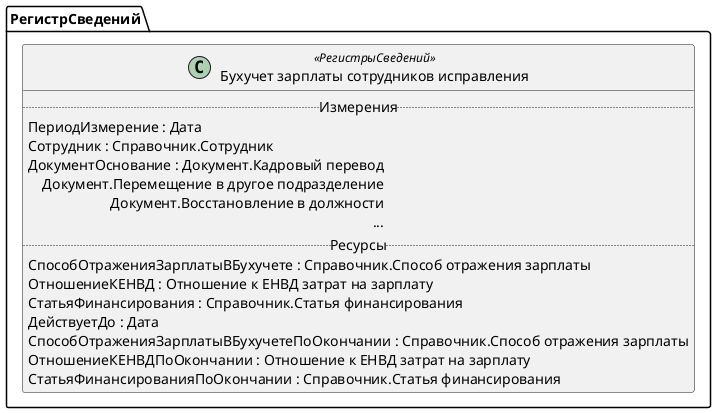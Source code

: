 ﻿@startuml БухучетЗарплатыСотрудниковИсправления
'!include templates.wsd
'..\include templates.wsd
class РегистрСведений.БухучетЗарплатыСотрудниковИсправления as "Бухучет зарплаты сотрудников исправления" <<РегистрыСведений>>
{
..Измерения..
ПериодИзмерение : Дата
Сотрудник : Справочник.Сотрудник
ДокументОснование : Документ.Кадровый перевод\rДокумент.Перемещение в другое подразделение\rДокумент.Восстановление в должности\r...
..Ресурсы..
СпособОтраженияЗарплатыВБухучете : Справочник.Способ отражения зарплаты
ОтношениеКЕНВД : Отношение к ЕНВД затрат на зарплату
СтатьяФинансирования : Справочник.Статья финансирования
ДействуетДо : Дата
СпособОтраженияЗарплатыВБухучетеПоОкончании : Справочник.Способ отражения зарплаты
ОтношениеКЕНВДПоОкончании : Отношение к ЕНВД затрат на зарплату
СтатьяФинансированияПоОкончании : Справочник.Статья финансирования
}
@enduml
